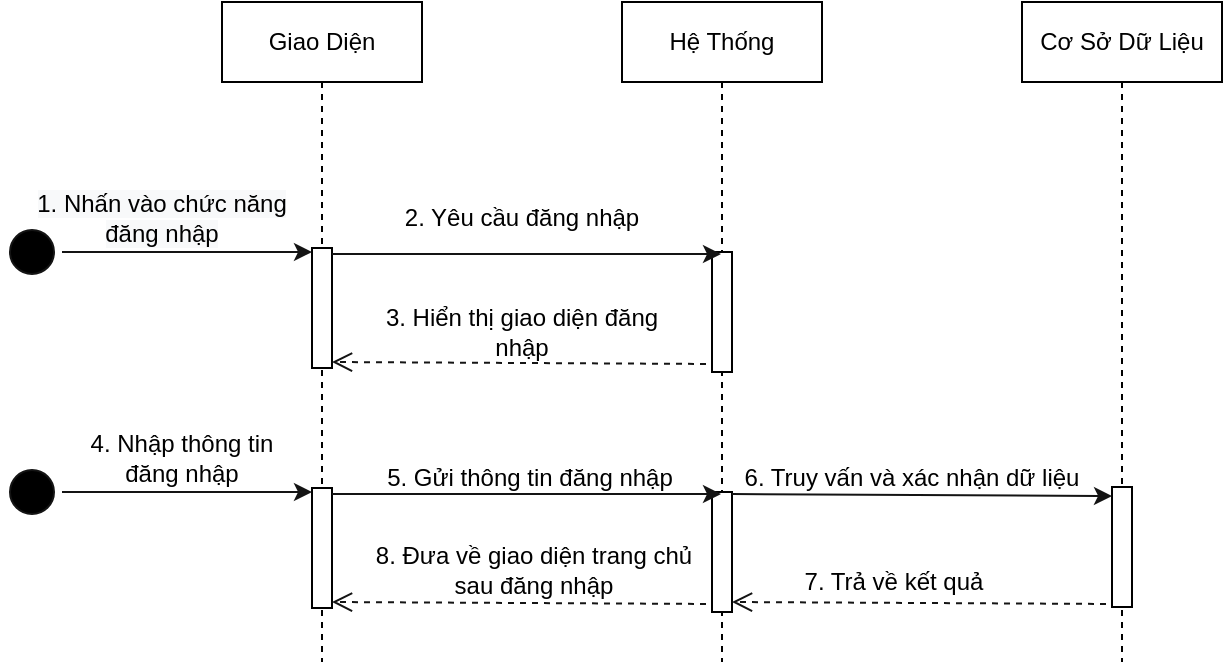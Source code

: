 <mxfile version="17.4.6" type="device" pages="3"><diagram id="WVRl2Gbnl0oZ8uCQDL-K" name="Page-1"><mxGraphModel dx="1422" dy="699" grid="1" gridSize="10" guides="1" tooltips="1" connect="1" arrows="1" fold="1" page="1" pageScale="1" pageWidth="827" pageHeight="1169" math="0" shadow="0"><root><mxCell id="0"/><mxCell id="1" parent="0"/><mxCell id="ZVsup74RW6yEBXwwkqHu-4" value="&lt;span&gt;Giao Diện&lt;/span&gt;" style="shape=umlLifeline;perimeter=lifelinePerimeter;whiteSpace=wrap;html=1;container=1;collapsible=0;recursiveResize=0;outlineConnect=0;" vertex="1" parent="1"><mxGeometry x="180" y="230" width="100" height="330" as="geometry"/></mxCell><mxCell id="ZVsup74RW6yEBXwwkqHu-7" value="" style="html=1;points=[];perimeter=orthogonalPerimeter;" vertex="1" parent="ZVsup74RW6yEBXwwkqHu-4"><mxGeometry x="45" y="123" width="10" height="60" as="geometry"/></mxCell><mxCell id="ZVsup74RW6yEBXwwkqHu-5" value="&lt;span&gt;Hệ Thống&lt;/span&gt;" style="shape=umlLifeline;perimeter=lifelinePerimeter;whiteSpace=wrap;html=1;container=1;collapsible=0;recursiveResize=0;outlineConnect=0;" vertex="1" parent="1"><mxGeometry x="380" y="230" width="100" height="330" as="geometry"/></mxCell><mxCell id="ZVsup74RW6yEBXwwkqHu-18" value="" style="html=1;points=[];perimeter=orthogonalPerimeter;" vertex="1" parent="ZVsup74RW6yEBXwwkqHu-5"><mxGeometry x="45" y="125" width="10" height="60" as="geometry"/></mxCell><mxCell id="ZVsup74RW6yEBXwwkqHu-6" value="&lt;span&gt;Cơ Sở Dữ Liệu&lt;/span&gt;" style="shape=umlLifeline;perimeter=lifelinePerimeter;whiteSpace=wrap;html=1;container=1;collapsible=0;recursiveResize=0;outlineConnect=0;" vertex="1" parent="1"><mxGeometry x="580" y="230" width="100" height="330" as="geometry"/></mxCell><mxCell id="ZVsup74RW6yEBXwwkqHu-38" value="" style="html=1;points=[];perimeter=orthogonalPerimeter;" vertex="1" parent="ZVsup74RW6yEBXwwkqHu-6"><mxGeometry x="45" y="242.5" width="10" height="60" as="geometry"/></mxCell><mxCell id="ZVsup74RW6yEBXwwkqHu-8" value="" style="ellipse;html=1;shape=startState;fillColor=#000000;strokeColor=#141414;" vertex="1" parent="1"><mxGeometry x="70" y="340" width="30" height="30" as="geometry"/></mxCell><mxCell id="ZVsup74RW6yEBXwwkqHu-20" value="" style="edgeStyle=orthogonalEdgeStyle;rounded=0;orthogonalLoop=1;jettySize=auto;html=1;strokeColor=#141414;" edge="1" parent="1"><mxGeometry relative="1" as="geometry"><mxPoint x="100" y="355" as="sourcePoint"/><mxPoint x="225" y="355" as="targetPoint"/></mxGeometry></mxCell><mxCell id="ZVsup74RW6yEBXwwkqHu-13" value="&#10;&#10;&lt;span style=&quot;color: rgb(0, 0, 0); font-family: helvetica; font-size: 12px; font-style: normal; font-weight: 400; letter-spacing: normal; text-align: center; text-indent: 0px; text-transform: none; word-spacing: 0px; background-color: rgb(248, 249, 250); display: inline; float: none;&quot;&gt;1. Nhấn vào chức năng đăng nhập&lt;/span&gt;&#10;&#10;" style="text;html=1;strokeColor=none;fillColor=none;align=center;verticalAlign=middle;whiteSpace=wrap;rounded=0;" vertex="1" parent="1"><mxGeometry x="80" y="320" width="140" height="35" as="geometry"/></mxCell><mxCell id="ZVsup74RW6yEBXwwkqHu-21" value="2. Yêu cầu đăng nhập" style="text;html=1;strokeColor=none;fillColor=none;align=center;verticalAlign=middle;whiteSpace=wrap;rounded=0;" vertex="1" parent="1"><mxGeometry x="260" y="320" width="140" height="35" as="geometry"/></mxCell><mxCell id="ZVsup74RW6yEBXwwkqHu-22" value="" style="endArrow=classic;html=1;rounded=0;strokeColor=#141414;exitX=1;exitY=0.05;exitDx=0;exitDy=0;exitPerimeter=0;" edge="1" parent="1" source="ZVsup74RW6yEBXwwkqHu-7" target="ZVsup74RW6yEBXwwkqHu-5"><mxGeometry width="50" height="50" relative="1" as="geometry"><mxPoint x="390" y="440" as="sourcePoint"/><mxPoint x="440" y="390" as="targetPoint"/></mxGeometry></mxCell><mxCell id="ZVsup74RW6yEBXwwkqHu-23" value="3. Hiển thị giao diện đăng nhập" style="text;html=1;strokeColor=none;fillColor=none;align=center;verticalAlign=middle;whiteSpace=wrap;rounded=0;" vertex="1" parent="1"><mxGeometry x="260" y="377.5" width="140" height="35" as="geometry"/></mxCell><mxCell id="ZVsup74RW6yEBXwwkqHu-26" value="" style="html=1;verticalAlign=bottom;endArrow=open;dashed=1;endSize=8;rounded=0;strokeColor=#141414;entryX=1;entryY=0.95;entryDx=0;entryDy=0;entryPerimeter=0;exitX=-0.3;exitY=0.933;exitDx=0;exitDy=0;exitPerimeter=0;" edge="1" parent="1" source="ZVsup74RW6yEBXwwkqHu-18" target="ZVsup74RW6yEBXwwkqHu-7"><mxGeometry relative="1" as="geometry"><mxPoint x="450" y="440" as="sourcePoint"/><mxPoint x="370" y="440" as="targetPoint"/></mxGeometry></mxCell><mxCell id="ZVsup74RW6yEBXwwkqHu-27" value="" style="html=1;points=[];perimeter=orthogonalPerimeter;" vertex="1" parent="1"><mxGeometry x="225" y="473" width="10" height="60" as="geometry"/></mxCell><mxCell id="ZVsup74RW6yEBXwwkqHu-28" value="" style="html=1;points=[];perimeter=orthogonalPerimeter;" vertex="1" parent="1"><mxGeometry x="425" y="475" width="10" height="60" as="geometry"/></mxCell><mxCell id="ZVsup74RW6yEBXwwkqHu-29" value="" style="ellipse;html=1;shape=startState;fillColor=#000000;strokeColor=#141414;" vertex="1" parent="1"><mxGeometry x="70" y="460" width="30" height="30" as="geometry"/></mxCell><mxCell id="ZVsup74RW6yEBXwwkqHu-30" value="" style="edgeStyle=orthogonalEdgeStyle;rounded=0;orthogonalLoop=1;jettySize=auto;html=1;strokeColor=#141414;" edge="1" parent="1"><mxGeometry relative="1" as="geometry"><mxPoint x="100" y="475" as="sourcePoint"/><mxPoint x="225" y="475" as="targetPoint"/></mxGeometry></mxCell><mxCell id="ZVsup74RW6yEBXwwkqHu-31" value="4. Nhập thông tin đăng nhập" style="text;html=1;strokeColor=none;fillColor=none;align=center;verticalAlign=middle;whiteSpace=wrap;rounded=0;" vertex="1" parent="1"><mxGeometry x="100" y="440" width="120" height="35" as="geometry"/></mxCell><mxCell id="ZVsup74RW6yEBXwwkqHu-32" value="5. Gửi thông tin đăng nhập" style="text;html=1;strokeColor=none;fillColor=none;align=center;verticalAlign=middle;whiteSpace=wrap;rounded=0;" vertex="1" parent="1"><mxGeometry x="254" y="450" width="160" height="35" as="geometry"/></mxCell><mxCell id="ZVsup74RW6yEBXwwkqHu-33" value="" style="endArrow=classic;html=1;rounded=0;strokeColor=#141414;exitX=1;exitY=0.05;exitDx=0;exitDy=0;exitPerimeter=0;" edge="1" parent="1" source="ZVsup74RW6yEBXwwkqHu-27"><mxGeometry width="50" height="50" relative="1" as="geometry"><mxPoint x="390" y="560" as="sourcePoint"/><mxPoint x="429.5" y="476" as="targetPoint"/></mxGeometry></mxCell><mxCell id="ZVsup74RW6yEBXwwkqHu-34" value="8. Đưa về giao diện trang chủ&lt;br&gt;sau đăng nhập" style="text;html=1;strokeColor=none;fillColor=none;align=center;verticalAlign=middle;whiteSpace=wrap;rounded=0;" vertex="1" parent="1"><mxGeometry x="246" y="496.5" width="180" height="35" as="geometry"/></mxCell><mxCell id="ZVsup74RW6yEBXwwkqHu-35" value="" style="html=1;verticalAlign=bottom;endArrow=open;dashed=1;endSize=8;rounded=0;strokeColor=#141414;entryX=1;entryY=0.95;entryDx=0;entryDy=0;entryPerimeter=0;exitX=-0.3;exitY=0.933;exitDx=0;exitDy=0;exitPerimeter=0;" edge="1" parent="1" source="ZVsup74RW6yEBXwwkqHu-28" target="ZVsup74RW6yEBXwwkqHu-27"><mxGeometry relative="1" as="geometry"><mxPoint x="450" y="560" as="sourcePoint"/><mxPoint x="370" y="560" as="targetPoint"/></mxGeometry></mxCell><mxCell id="ZVsup74RW6yEBXwwkqHu-36" value="6. Truy vấn và xác nhận dữ liệu" style="text;html=1;strokeColor=none;fillColor=none;align=center;verticalAlign=middle;whiteSpace=wrap;rounded=0;" vertex="1" parent="1"><mxGeometry x="440" y="450" width="170" height="35" as="geometry"/></mxCell><mxCell id="ZVsup74RW6yEBXwwkqHu-37" value="" style="endArrow=classic;html=1;rounded=0;strokeColor=#141414;exitX=1;exitY=0.05;exitDx=0;exitDy=0;exitPerimeter=0;entryX=0;entryY=0.075;entryDx=0;entryDy=0;entryPerimeter=0;" edge="1" parent="1" target="ZVsup74RW6yEBXwwkqHu-38"><mxGeometry width="50" height="50" relative="1" as="geometry"><mxPoint x="435" y="476" as="sourcePoint"/><mxPoint x="620" y="476" as="targetPoint"/></mxGeometry></mxCell><mxCell id="ZVsup74RW6yEBXwwkqHu-39" value="" style="html=1;verticalAlign=bottom;endArrow=open;dashed=1;endSize=8;rounded=0;strokeColor=#141414;entryX=1;entryY=0.95;entryDx=0;entryDy=0;entryPerimeter=0;exitX=-0.3;exitY=0.933;exitDx=0;exitDy=0;exitPerimeter=0;" edge="1" parent="1"><mxGeometry relative="1" as="geometry"><mxPoint x="622" y="530.98" as="sourcePoint"/><mxPoint x="435" y="530" as="targetPoint"/></mxGeometry></mxCell><mxCell id="ZVsup74RW6yEBXwwkqHu-40" value="7. Trả về kết quả" style="text;html=1;strokeColor=none;fillColor=none;align=center;verticalAlign=middle;whiteSpace=wrap;rounded=0;" vertex="1" parent="1"><mxGeometry x="436" y="502" width="160" height="35" as="geometry"/></mxCell></root></mxGraphModel></diagram><diagram id="aGwtkumz1b02QzwuNyE4" name="Page-2"><mxGraphModel dx="1422" dy="699" grid="1" gridSize="10" guides="1" tooltips="1" connect="1" arrows="1" fold="1" page="1" pageScale="1" pageWidth="827" pageHeight="1169" math="0" shadow="0"><root><mxCell id="0"/><mxCell id="1" parent="0"/><mxCell id="jDIe5qCv3UXfqkwY_U3c-1" value="&lt;span&gt;Giao Diện&lt;/span&gt;" style="shape=umlLifeline;perimeter=lifelinePerimeter;whiteSpace=wrap;html=1;container=1;collapsible=0;recursiveResize=0;outlineConnect=0;" vertex="1" parent="1"><mxGeometry x="180" y="230" width="100" height="330" as="geometry"/></mxCell><mxCell id="jDIe5qCv3UXfqkwY_U3c-2" value="" style="html=1;points=[];perimeter=orthogonalPerimeter;" vertex="1" parent="jDIe5qCv3UXfqkwY_U3c-1"><mxGeometry x="45" y="123" width="10" height="60" as="geometry"/></mxCell><mxCell id="jDIe5qCv3UXfqkwY_U3c-3" value="&lt;span&gt;Hệ Thống&lt;/span&gt;" style="shape=umlLifeline;perimeter=lifelinePerimeter;whiteSpace=wrap;html=1;container=1;collapsible=0;recursiveResize=0;outlineConnect=0;" vertex="1" parent="1"><mxGeometry x="380" y="230" width="100" height="330" as="geometry"/></mxCell><mxCell id="jDIe5qCv3UXfqkwY_U3c-4" value="" style="html=1;points=[];perimeter=orthogonalPerimeter;" vertex="1" parent="jDIe5qCv3UXfqkwY_U3c-3"><mxGeometry x="45" y="125" width="10" height="60" as="geometry"/></mxCell><mxCell id="jDIe5qCv3UXfqkwY_U3c-7" value="" style="ellipse;html=1;shape=startState;fillColor=#000000;strokeColor=#141414;" vertex="1" parent="1"><mxGeometry x="70" y="340" width="30" height="30" as="geometry"/></mxCell><mxCell id="jDIe5qCv3UXfqkwY_U3c-8" value="" style="edgeStyle=orthogonalEdgeStyle;rounded=0;orthogonalLoop=1;jettySize=auto;html=1;strokeColor=#141414;" edge="1" parent="1"><mxGeometry relative="1" as="geometry"><mxPoint x="100" y="355" as="sourcePoint"/><mxPoint x="225" y="355" as="targetPoint"/></mxGeometry></mxCell><mxCell id="jDIe5qCv3UXfqkwY_U3c-9" value="1. Chọn chức năng đăng xuất" style="text;html=1;strokeColor=none;fillColor=none;align=center;verticalAlign=middle;whiteSpace=wrap;rounded=0;" vertex="1" parent="1"><mxGeometry x="80" y="320" width="140" height="35" as="geometry"/></mxCell><mxCell id="jDIe5qCv3UXfqkwY_U3c-10" value="2. Yêu cầu đăng xuất" style="text;html=1;strokeColor=none;fillColor=none;align=center;verticalAlign=middle;whiteSpace=wrap;rounded=0;" vertex="1" parent="1"><mxGeometry x="260" y="320" width="140" height="35" as="geometry"/></mxCell><mxCell id="jDIe5qCv3UXfqkwY_U3c-11" value="" style="endArrow=classic;html=1;rounded=0;strokeColor=#141414;exitX=1;exitY=0.05;exitDx=0;exitDy=0;exitPerimeter=0;" edge="1" parent="1" source="jDIe5qCv3UXfqkwY_U3c-2" target="jDIe5qCv3UXfqkwY_U3c-3"><mxGeometry width="50" height="50" relative="1" as="geometry"><mxPoint x="390" y="440" as="sourcePoint"/><mxPoint x="440" y="390" as="targetPoint"/></mxGeometry></mxCell><mxCell id="jDIe5qCv3UXfqkwY_U3c-12" value="3. Huỷ phiên đăng nhập và trở lại trang chủ" style="text;html=1;strokeColor=none;fillColor=none;align=center;verticalAlign=middle;whiteSpace=wrap;rounded=0;" vertex="1" parent="1"><mxGeometry x="260" y="377.5" width="140" height="35" as="geometry"/></mxCell><mxCell id="jDIe5qCv3UXfqkwY_U3c-13" value="" style="html=1;verticalAlign=bottom;endArrow=open;dashed=1;endSize=8;rounded=0;strokeColor=#141414;entryX=1;entryY=0.95;entryDx=0;entryDy=0;entryPerimeter=0;exitX=-0.3;exitY=0.933;exitDx=0;exitDy=0;exitPerimeter=0;" edge="1" parent="1" source="jDIe5qCv3UXfqkwY_U3c-4" target="jDIe5qCv3UXfqkwY_U3c-2"><mxGeometry relative="1" as="geometry"><mxPoint x="450" y="440" as="sourcePoint"/><mxPoint x="370" y="440" as="targetPoint"/></mxGeometry></mxCell></root></mxGraphModel></diagram><diagram id="01QdcOKghrjLHFXWGq5o" name="Page-3"><mxGraphModel dx="1422" dy="699" grid="1" gridSize="10" guides="1" tooltips="1" connect="1" arrows="1" fold="1" page="1" pageScale="1" pageWidth="827" pageHeight="1169" math="0" shadow="0"><root><mxCell id="0"/><mxCell id="1" parent="0"/><mxCell id="PjhCcqjdsqe0xAOoleT0-1" value="&lt;span&gt;Giao Diện&lt;/span&gt;" style="shape=umlLifeline;perimeter=lifelinePerimeter;whiteSpace=wrap;html=1;container=1;collapsible=0;recursiveResize=0;outlineConnect=0;" vertex="1" parent="1"><mxGeometry x="190" y="150" width="100" height="330" as="geometry"/></mxCell><mxCell id="PjhCcqjdsqe0xAOoleT0-3" value="&lt;span&gt;Hệ Thống&lt;/span&gt;" style="shape=umlLifeline;perimeter=lifelinePerimeter;whiteSpace=wrap;html=1;container=1;collapsible=0;recursiveResize=0;outlineConnect=0;" vertex="1" parent="1"><mxGeometry x="390" y="150" width="100" height="330" as="geometry"/></mxCell><mxCell id="PjhCcqjdsqe0xAOoleT0-5" value="&lt;span&gt;Cơ Sở Dữ Liệu&lt;/span&gt;" style="shape=umlLifeline;perimeter=lifelinePerimeter;whiteSpace=wrap;html=1;container=1;collapsible=0;recursiveResize=0;outlineConnect=0;" vertex="1" parent="1"><mxGeometry x="590" y="150" width="100" height="330" as="geometry"/></mxCell><mxCell id="PjhCcqjdsqe0xAOoleT0-6" value="" style="html=1;points=[];perimeter=orthogonalPerimeter;" vertex="1" parent="PjhCcqjdsqe0xAOoleT0-5"><mxGeometry x="45" y="120.5" width="10" height="60" as="geometry"/></mxCell><mxCell id="PjhCcqjdsqe0xAOoleT0-14" value="" style="html=1;points=[];perimeter=orthogonalPerimeter;" vertex="1" parent="1"><mxGeometry x="235" y="271" width="10" height="60" as="geometry"/></mxCell><mxCell id="PjhCcqjdsqe0xAOoleT0-15" value="" style="html=1;points=[];perimeter=orthogonalPerimeter;" vertex="1" parent="1"><mxGeometry x="435" y="273" width="10" height="60" as="geometry"/></mxCell><mxCell id="PjhCcqjdsqe0xAOoleT0-16" value="" style="ellipse;html=1;shape=startState;fillColor=#000000;strokeColor=#141414;" vertex="1" parent="1"><mxGeometry x="80" y="258" width="30" height="30" as="geometry"/></mxCell><mxCell id="PjhCcqjdsqe0xAOoleT0-17" value="" style="edgeStyle=orthogonalEdgeStyle;rounded=0;orthogonalLoop=1;jettySize=auto;html=1;strokeColor=#141414;" edge="1" parent="1"><mxGeometry relative="1" as="geometry"><mxPoint x="110" y="273" as="sourcePoint"/><mxPoint x="235" y="273" as="targetPoint"/></mxGeometry></mxCell><mxCell id="PjhCcqjdsqe0xAOoleT0-18" value="1. Truy cập chức năng quản lý đợt làm đồ án" style="text;html=1;strokeColor=none;fillColor=none;align=center;verticalAlign=middle;whiteSpace=wrap;rounded=0;" vertex="1" parent="1"><mxGeometry x="110" y="230" width="120" height="41" as="geometry"/></mxCell><mxCell id="PjhCcqjdsqe0xAOoleT0-19" value="2. Yêu cầu lấy thông tin" style="text;html=1;strokeColor=none;fillColor=none;align=center;verticalAlign=middle;whiteSpace=wrap;rounded=0;" vertex="1" parent="1"><mxGeometry x="264" y="248" width="160" height="35" as="geometry"/></mxCell><mxCell id="PjhCcqjdsqe0xAOoleT0-20" value="" style="endArrow=classic;html=1;rounded=0;strokeColor=#141414;exitX=1;exitY=0.05;exitDx=0;exitDy=0;exitPerimeter=0;" edge="1" parent="1" source="PjhCcqjdsqe0xAOoleT0-14"><mxGeometry width="50" height="50" relative="1" as="geometry"><mxPoint x="400" y="358" as="sourcePoint"/><mxPoint x="439.5" y="274" as="targetPoint"/></mxGeometry></mxCell><mxCell id="PjhCcqjdsqe0xAOoleT0-21" value="5. Hiển thị giao diện quản lý đợt làm đồ án" style="text;html=1;strokeColor=none;fillColor=none;align=center;verticalAlign=middle;whiteSpace=wrap;rounded=0;" vertex="1" parent="1"><mxGeometry x="256" y="294.5" width="180" height="35" as="geometry"/></mxCell><mxCell id="PjhCcqjdsqe0xAOoleT0-22" value="" style="html=1;verticalAlign=bottom;endArrow=open;dashed=1;endSize=8;rounded=0;strokeColor=#141414;entryX=1;entryY=0.95;entryDx=0;entryDy=0;entryPerimeter=0;exitX=-0.3;exitY=0.933;exitDx=0;exitDy=0;exitPerimeter=0;" edge="1" parent="1" source="PjhCcqjdsqe0xAOoleT0-15" target="PjhCcqjdsqe0xAOoleT0-14"><mxGeometry relative="1" as="geometry"><mxPoint x="460" y="358" as="sourcePoint"/><mxPoint x="380" y="358" as="targetPoint"/></mxGeometry></mxCell><mxCell id="PjhCcqjdsqe0xAOoleT0-23" value="3. Truy vấn dữ liệu" style="text;html=1;strokeColor=none;fillColor=none;align=center;verticalAlign=middle;whiteSpace=wrap;rounded=0;" vertex="1" parent="1"><mxGeometry x="450" y="248" width="170" height="35" as="geometry"/></mxCell><mxCell id="PjhCcqjdsqe0xAOoleT0-24" value="" style="endArrow=classic;html=1;rounded=0;strokeColor=#141414;exitX=1;exitY=0.05;exitDx=0;exitDy=0;exitPerimeter=0;entryX=0;entryY=0.075;entryDx=0;entryDy=0;entryPerimeter=0;" edge="1" parent="1" target="PjhCcqjdsqe0xAOoleT0-6"><mxGeometry width="50" height="50" relative="1" as="geometry"><mxPoint x="445" y="274" as="sourcePoint"/><mxPoint x="630" y="274" as="targetPoint"/></mxGeometry></mxCell><mxCell id="PjhCcqjdsqe0xAOoleT0-25" value="" style="html=1;verticalAlign=bottom;endArrow=open;dashed=1;endSize=8;rounded=0;strokeColor=#141414;entryX=1;entryY=0.95;entryDx=0;entryDy=0;entryPerimeter=0;exitX=-0.3;exitY=0.933;exitDx=0;exitDy=0;exitPerimeter=0;" edge="1" parent="1"><mxGeometry relative="1" as="geometry"><mxPoint x="632" y="328.98" as="sourcePoint"/><mxPoint x="445" y="328" as="targetPoint"/></mxGeometry></mxCell><mxCell id="PjhCcqjdsqe0xAOoleT0-26" value="4. Trả về dữ liệu" style="text;html=1;strokeColor=none;fillColor=none;align=center;verticalAlign=middle;whiteSpace=wrap;rounded=0;" vertex="1" parent="1"><mxGeometry x="446" y="300" width="160" height="35" as="geometry"/></mxCell></root></mxGraphModel></diagram></mxfile>